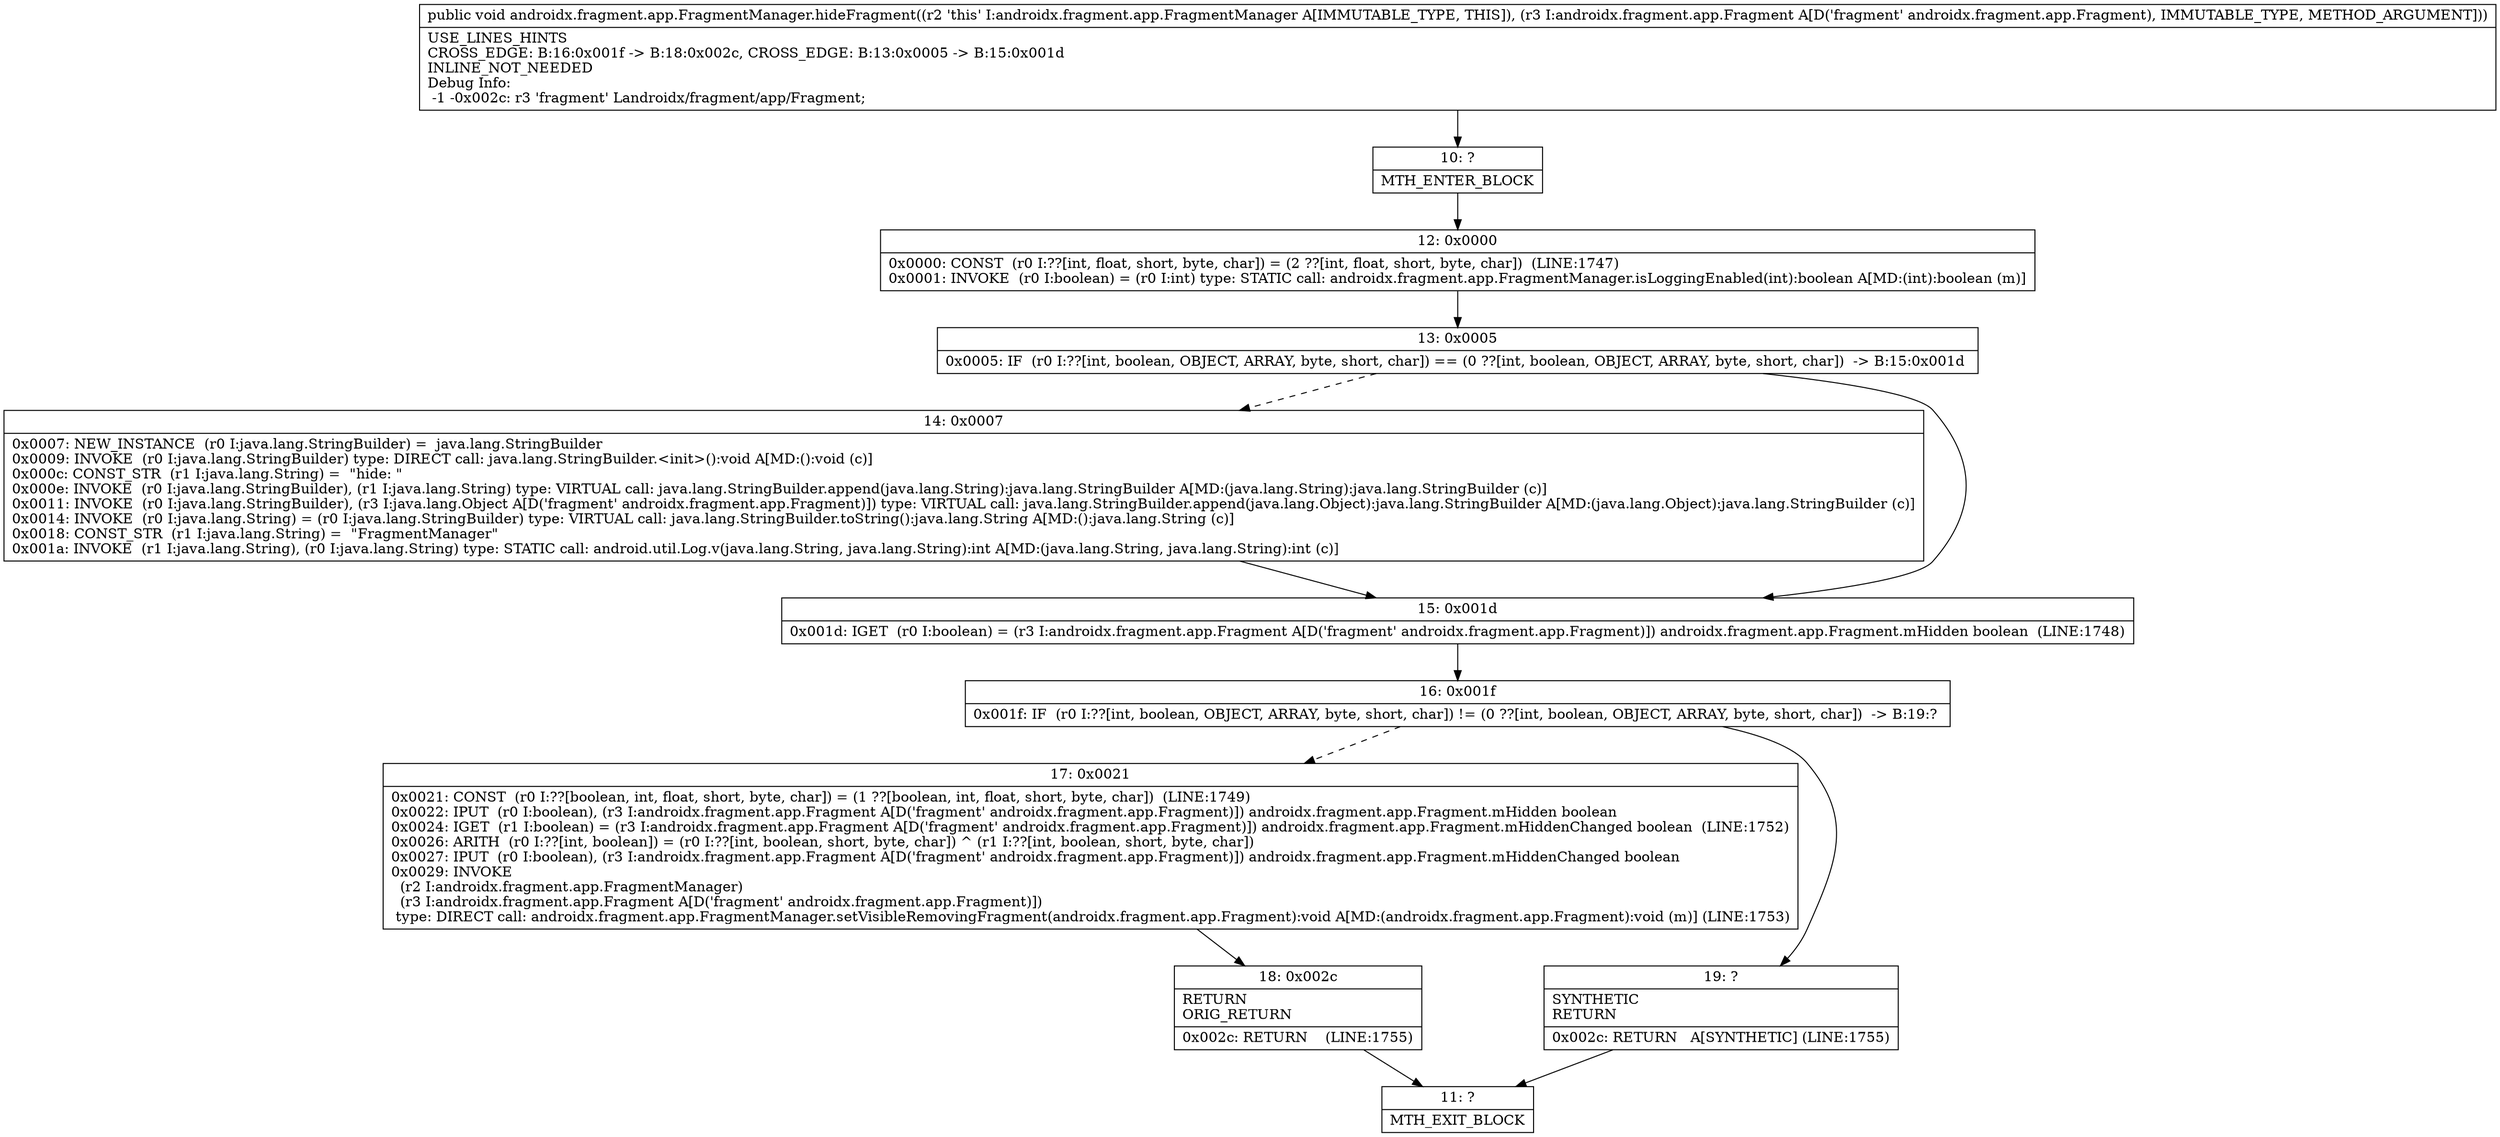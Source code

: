 digraph "CFG forandroidx.fragment.app.FragmentManager.hideFragment(Landroidx\/fragment\/app\/Fragment;)V" {
Node_10 [shape=record,label="{10\:\ ?|MTH_ENTER_BLOCK\l}"];
Node_12 [shape=record,label="{12\:\ 0x0000|0x0000: CONST  (r0 I:??[int, float, short, byte, char]) = (2 ??[int, float, short, byte, char])  (LINE:1747)\l0x0001: INVOKE  (r0 I:boolean) = (r0 I:int) type: STATIC call: androidx.fragment.app.FragmentManager.isLoggingEnabled(int):boolean A[MD:(int):boolean (m)]\l}"];
Node_13 [shape=record,label="{13\:\ 0x0005|0x0005: IF  (r0 I:??[int, boolean, OBJECT, ARRAY, byte, short, char]) == (0 ??[int, boolean, OBJECT, ARRAY, byte, short, char])  \-\> B:15:0x001d \l}"];
Node_14 [shape=record,label="{14\:\ 0x0007|0x0007: NEW_INSTANCE  (r0 I:java.lang.StringBuilder) =  java.lang.StringBuilder \l0x0009: INVOKE  (r0 I:java.lang.StringBuilder) type: DIRECT call: java.lang.StringBuilder.\<init\>():void A[MD:():void (c)]\l0x000c: CONST_STR  (r1 I:java.lang.String) =  \"hide: \" \l0x000e: INVOKE  (r0 I:java.lang.StringBuilder), (r1 I:java.lang.String) type: VIRTUAL call: java.lang.StringBuilder.append(java.lang.String):java.lang.StringBuilder A[MD:(java.lang.String):java.lang.StringBuilder (c)]\l0x0011: INVOKE  (r0 I:java.lang.StringBuilder), (r3 I:java.lang.Object A[D('fragment' androidx.fragment.app.Fragment)]) type: VIRTUAL call: java.lang.StringBuilder.append(java.lang.Object):java.lang.StringBuilder A[MD:(java.lang.Object):java.lang.StringBuilder (c)]\l0x0014: INVOKE  (r0 I:java.lang.String) = (r0 I:java.lang.StringBuilder) type: VIRTUAL call: java.lang.StringBuilder.toString():java.lang.String A[MD:():java.lang.String (c)]\l0x0018: CONST_STR  (r1 I:java.lang.String) =  \"FragmentManager\" \l0x001a: INVOKE  (r1 I:java.lang.String), (r0 I:java.lang.String) type: STATIC call: android.util.Log.v(java.lang.String, java.lang.String):int A[MD:(java.lang.String, java.lang.String):int (c)]\l}"];
Node_15 [shape=record,label="{15\:\ 0x001d|0x001d: IGET  (r0 I:boolean) = (r3 I:androidx.fragment.app.Fragment A[D('fragment' androidx.fragment.app.Fragment)]) androidx.fragment.app.Fragment.mHidden boolean  (LINE:1748)\l}"];
Node_16 [shape=record,label="{16\:\ 0x001f|0x001f: IF  (r0 I:??[int, boolean, OBJECT, ARRAY, byte, short, char]) != (0 ??[int, boolean, OBJECT, ARRAY, byte, short, char])  \-\> B:19:? \l}"];
Node_17 [shape=record,label="{17\:\ 0x0021|0x0021: CONST  (r0 I:??[boolean, int, float, short, byte, char]) = (1 ??[boolean, int, float, short, byte, char])  (LINE:1749)\l0x0022: IPUT  (r0 I:boolean), (r3 I:androidx.fragment.app.Fragment A[D('fragment' androidx.fragment.app.Fragment)]) androidx.fragment.app.Fragment.mHidden boolean \l0x0024: IGET  (r1 I:boolean) = (r3 I:androidx.fragment.app.Fragment A[D('fragment' androidx.fragment.app.Fragment)]) androidx.fragment.app.Fragment.mHiddenChanged boolean  (LINE:1752)\l0x0026: ARITH  (r0 I:??[int, boolean]) = (r0 I:??[int, boolean, short, byte, char]) ^ (r1 I:??[int, boolean, short, byte, char]) \l0x0027: IPUT  (r0 I:boolean), (r3 I:androidx.fragment.app.Fragment A[D('fragment' androidx.fragment.app.Fragment)]) androidx.fragment.app.Fragment.mHiddenChanged boolean \l0x0029: INVOKE  \l  (r2 I:androidx.fragment.app.FragmentManager)\l  (r3 I:androidx.fragment.app.Fragment A[D('fragment' androidx.fragment.app.Fragment)])\l type: DIRECT call: androidx.fragment.app.FragmentManager.setVisibleRemovingFragment(androidx.fragment.app.Fragment):void A[MD:(androidx.fragment.app.Fragment):void (m)] (LINE:1753)\l}"];
Node_18 [shape=record,label="{18\:\ 0x002c|RETURN\lORIG_RETURN\l|0x002c: RETURN    (LINE:1755)\l}"];
Node_11 [shape=record,label="{11\:\ ?|MTH_EXIT_BLOCK\l}"];
Node_19 [shape=record,label="{19\:\ ?|SYNTHETIC\lRETURN\l|0x002c: RETURN   A[SYNTHETIC] (LINE:1755)\l}"];
MethodNode[shape=record,label="{public void androidx.fragment.app.FragmentManager.hideFragment((r2 'this' I:androidx.fragment.app.FragmentManager A[IMMUTABLE_TYPE, THIS]), (r3 I:androidx.fragment.app.Fragment A[D('fragment' androidx.fragment.app.Fragment), IMMUTABLE_TYPE, METHOD_ARGUMENT]))  | USE_LINES_HINTS\lCROSS_EDGE: B:16:0x001f \-\> B:18:0x002c, CROSS_EDGE: B:13:0x0005 \-\> B:15:0x001d\lINLINE_NOT_NEEDED\lDebug Info:\l  \-1 \-0x002c: r3 'fragment' Landroidx\/fragment\/app\/Fragment;\l}"];
MethodNode -> Node_10;Node_10 -> Node_12;
Node_12 -> Node_13;
Node_13 -> Node_14[style=dashed];
Node_13 -> Node_15;
Node_14 -> Node_15;
Node_15 -> Node_16;
Node_16 -> Node_17[style=dashed];
Node_16 -> Node_19;
Node_17 -> Node_18;
Node_18 -> Node_11;
Node_19 -> Node_11;
}

